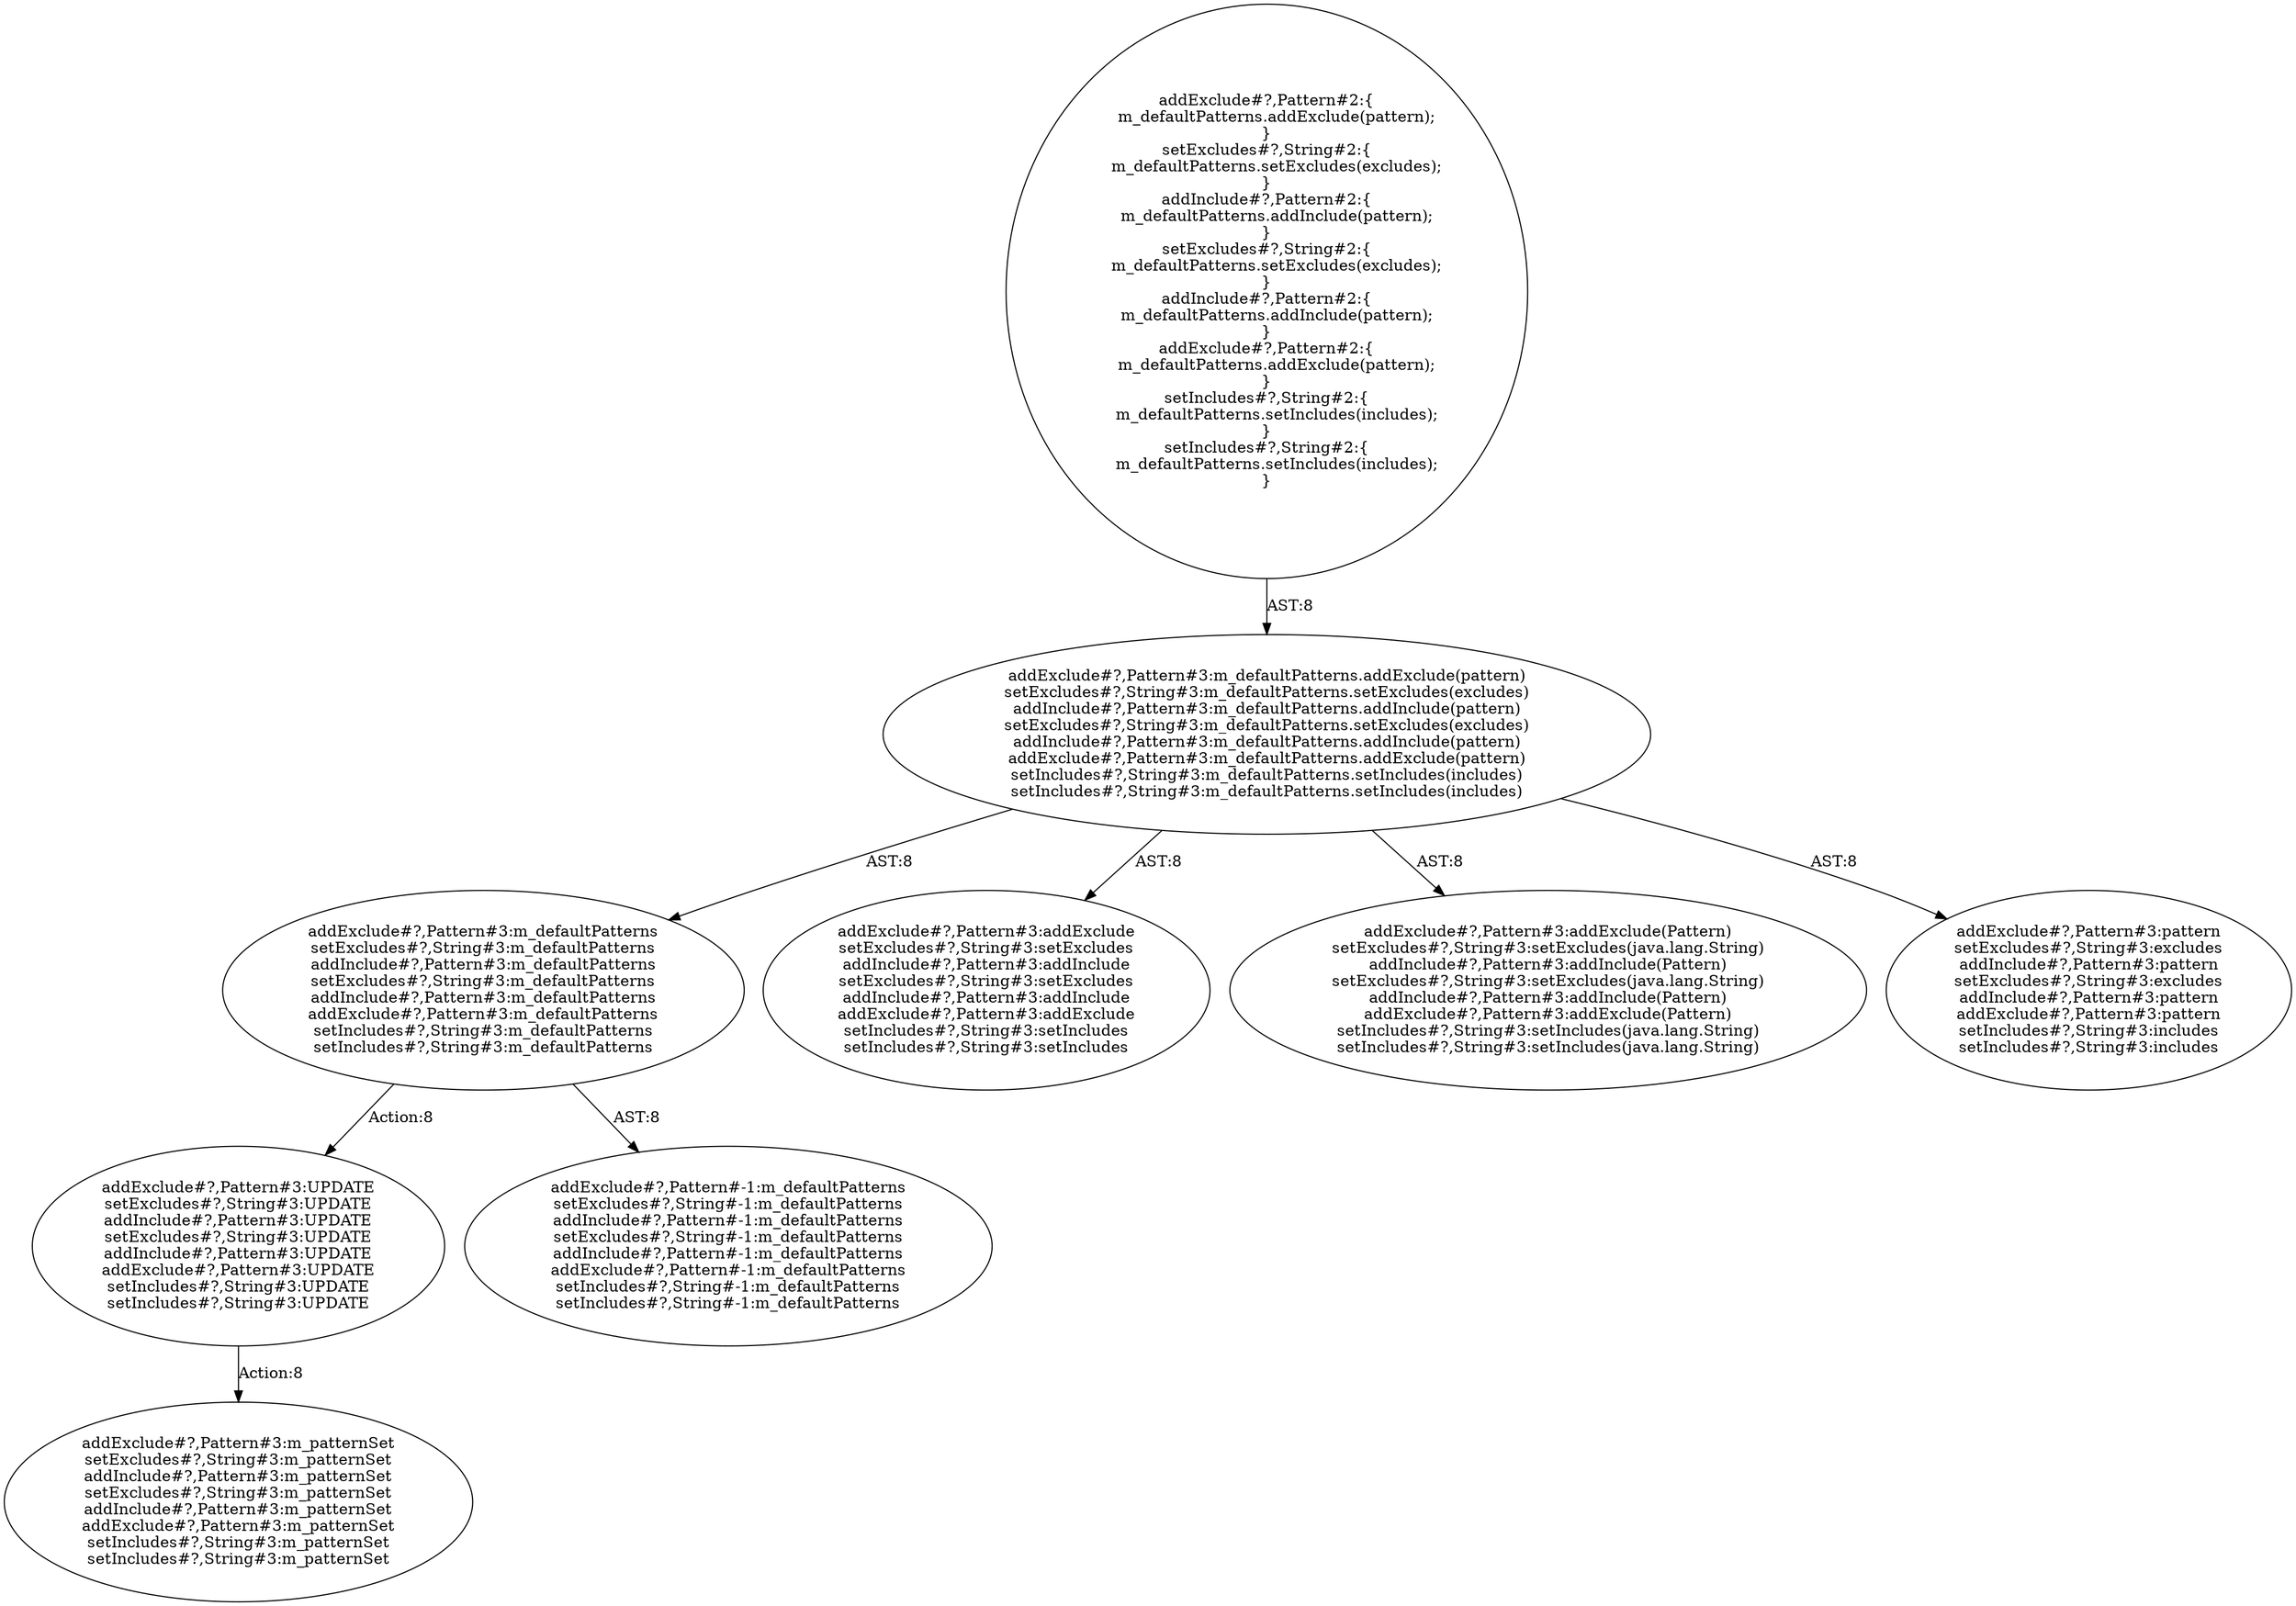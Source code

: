 digraph "Pattern" {
0 [label="addExclude#?,Pattern#3:UPDATE
setExcludes#?,String#3:UPDATE
addInclude#?,Pattern#3:UPDATE
setExcludes#?,String#3:UPDATE
addInclude#?,Pattern#3:UPDATE
addExclude#?,Pattern#3:UPDATE
setIncludes#?,String#3:UPDATE
setIncludes#?,String#3:UPDATE" shape=ellipse]
1 [label="addExclude#?,Pattern#3:m_defaultPatterns
setExcludes#?,String#3:m_defaultPatterns
addInclude#?,Pattern#3:m_defaultPatterns
setExcludes#?,String#3:m_defaultPatterns
addInclude#?,Pattern#3:m_defaultPatterns
addExclude#?,Pattern#3:m_defaultPatterns
setIncludes#?,String#3:m_defaultPatterns
setIncludes#?,String#3:m_defaultPatterns" shape=ellipse]
2 [label="addExclude#?,Pattern#3:m_defaultPatterns.addExclude(pattern)
setExcludes#?,String#3:m_defaultPatterns.setExcludes(excludes)
addInclude#?,Pattern#3:m_defaultPatterns.addInclude(pattern)
setExcludes#?,String#3:m_defaultPatterns.setExcludes(excludes)
addInclude#?,Pattern#3:m_defaultPatterns.addInclude(pattern)
addExclude#?,Pattern#3:m_defaultPatterns.addExclude(pattern)
setIncludes#?,String#3:m_defaultPatterns.setIncludes(includes)
setIncludes#?,String#3:m_defaultPatterns.setIncludes(includes)" shape=ellipse]
3 [label="addExclude#?,Pattern#2:\{
    m_defaultPatterns.addExclude(pattern);
\}
setExcludes#?,String#2:\{
    m_defaultPatterns.setExcludes(excludes);
\}
addInclude#?,Pattern#2:\{
    m_defaultPatterns.addInclude(pattern);
\}
setExcludes#?,String#2:\{
    m_defaultPatterns.setExcludes(excludes);
\}
addInclude#?,Pattern#2:\{
    m_defaultPatterns.addInclude(pattern);
\}
addExclude#?,Pattern#2:\{
    m_defaultPatterns.addExclude(pattern);
\}
setIncludes#?,String#2:\{
    m_defaultPatterns.setIncludes(includes);
\}
setIncludes#?,String#2:\{
    m_defaultPatterns.setIncludes(includes);
\}" shape=ellipse]
4 [label="addExclude#?,Pattern#3:addExclude
setExcludes#?,String#3:setExcludes
addInclude#?,Pattern#3:addInclude
setExcludes#?,String#3:setExcludes
addInclude#?,Pattern#3:addInclude
addExclude#?,Pattern#3:addExclude
setIncludes#?,String#3:setIncludes
setIncludes#?,String#3:setIncludes" shape=ellipse]
5 [label="addExclude#?,Pattern#3:addExclude(Pattern)
setExcludes#?,String#3:setExcludes(java.lang.String)
addInclude#?,Pattern#3:addInclude(Pattern)
setExcludes#?,String#3:setExcludes(java.lang.String)
addInclude#?,Pattern#3:addInclude(Pattern)
addExclude#?,Pattern#3:addExclude(Pattern)
setIncludes#?,String#3:setIncludes(java.lang.String)
setIncludes#?,String#3:setIncludes(java.lang.String)" shape=ellipse]
6 [label="addExclude#?,Pattern#3:pattern
setExcludes#?,String#3:excludes
addInclude#?,Pattern#3:pattern
setExcludes#?,String#3:excludes
addInclude#?,Pattern#3:pattern
addExclude#?,Pattern#3:pattern
setIncludes#?,String#3:includes
setIncludes#?,String#3:includes" shape=ellipse]
7 [label="addExclude#?,Pattern#-1:m_defaultPatterns
setExcludes#?,String#-1:m_defaultPatterns
addInclude#?,Pattern#-1:m_defaultPatterns
setExcludes#?,String#-1:m_defaultPatterns
addInclude#?,Pattern#-1:m_defaultPatterns
addExclude#?,Pattern#-1:m_defaultPatterns
setIncludes#?,String#-1:m_defaultPatterns
setIncludes#?,String#-1:m_defaultPatterns" shape=ellipse]
8 [label="addExclude#?,Pattern#3:m_patternSet
setExcludes#?,String#3:m_patternSet
addInclude#?,Pattern#3:m_patternSet
setExcludes#?,String#3:m_patternSet
addInclude#?,Pattern#3:m_patternSet
addExclude#?,Pattern#3:m_patternSet
setIncludes#?,String#3:m_patternSet
setIncludes#?,String#3:m_patternSet" shape=ellipse]
0 -> 8 [label="Action:8"];
1 -> 0 [label="Action:8"];
1 -> 7 [label="AST:8"];
2 -> 1 [label="AST:8"];
2 -> 4 [label="AST:8"];
2 -> 5 [label="AST:8"];
2 -> 6 [label="AST:8"];
3 -> 2 [label="AST:8"];
}